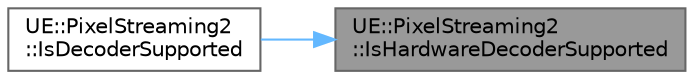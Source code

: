 digraph "UE::PixelStreaming2::IsHardwareDecoderSupported"
{
 // INTERACTIVE_SVG=YES
 // LATEX_PDF_SIZE
  bgcolor="transparent";
  edge [fontname=Helvetica,fontsize=10,labelfontname=Helvetica,labelfontsize=10];
  node [fontname=Helvetica,fontsize=10,shape=box,height=0.2,width=0.4];
  rankdir="RL";
  Node1 [id="Node000001",label="UE::PixelStreaming2\l::IsHardwareDecoderSupported",height=0.2,width=0.4,color="gray40", fillcolor="grey60", style="filled", fontcolor="black",tooltip="As windows supports many RHIs and many codecs, we need to check at runtime if the current codec and R..."];
  Node1 -> Node2 [id="edge1_Node000001_Node000002",dir="back",color="steelblue1",style="solid",tooltip=" "];
  Node2 [id="Node000002",label="UE::PixelStreaming2\l::IsDecoderSupported",height=0.2,width=0.4,color="grey40", fillcolor="white", style="filled",URL="$d1/d40/namespaceUE_1_1PixelStreaming2.html#a7ff36fd390e8066149596b3a868687e4",tooltip=" "];
}
